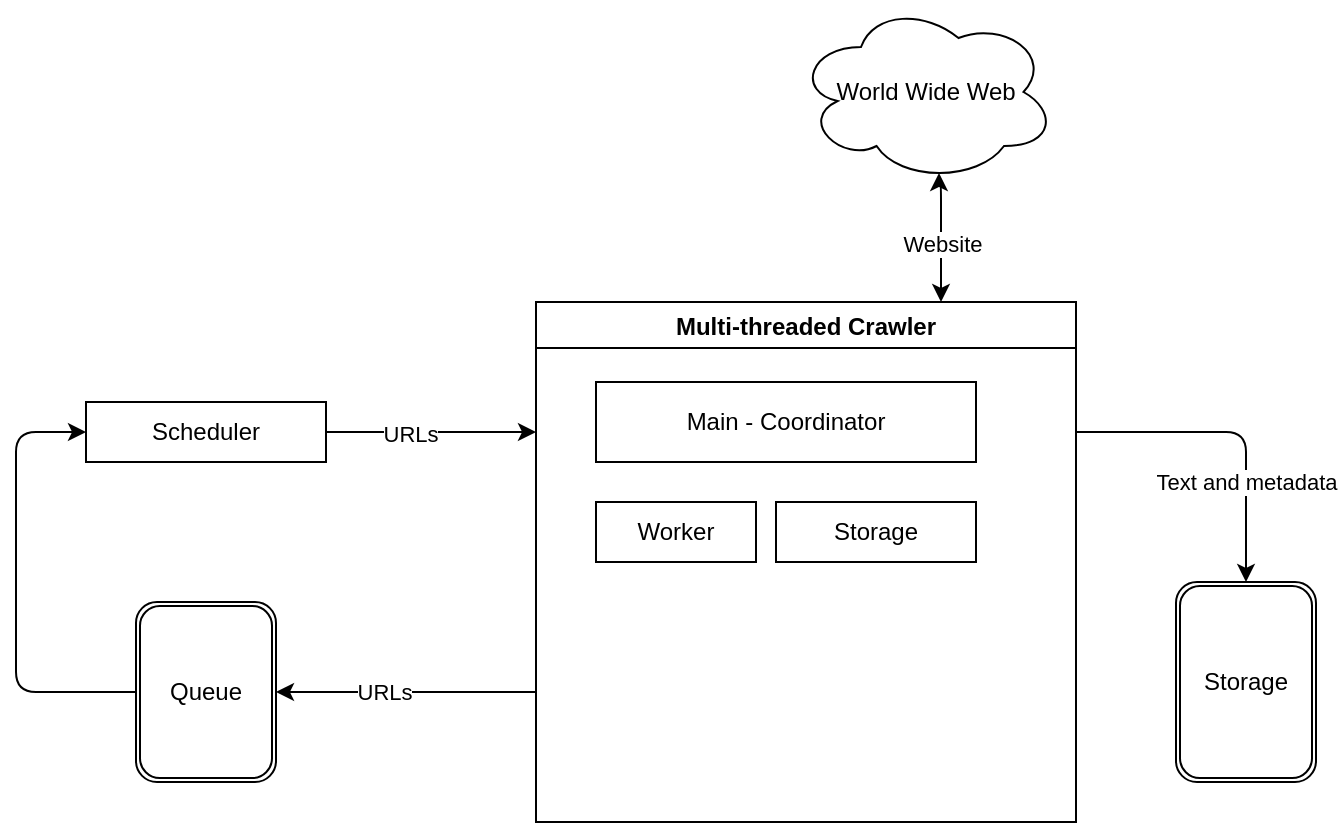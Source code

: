 <mxfile>
    <diagram id="ZSHq0pJPqs6ZMsepr9IL" name="Seite-1">
        <mxGraphModel dx="886" dy="512" grid="1" gridSize="10" guides="1" tooltips="1" connect="1" arrows="1" fold="1" page="1" pageScale="1" pageWidth="827" pageHeight="1169" math="0" shadow="0">
            <root>
                <mxCell id="0"/>
                <mxCell id="1" parent="0"/>
                <mxCell id="2" value="World Wide Web" style="ellipse;shape=cloud;whiteSpace=wrap;html=1;" vertex="1" parent="1">
                    <mxGeometry x="430" y="10" width="130" height="90" as="geometry"/>
                </mxCell>
                <mxCell id="6" value="Scheduler" style="rounded=0;whiteSpace=wrap;html=1;" vertex="1" parent="1">
                    <mxGeometry x="75" y="210" width="120" height="30" as="geometry"/>
                </mxCell>
                <mxCell id="7" value="Queue" style="shape=ext;double=1;rounded=1;whiteSpace=wrap;html=1;" vertex="1" parent="1">
                    <mxGeometry x="100" y="310" width="70" height="90" as="geometry"/>
                </mxCell>
                <mxCell id="8" value="Storage" style="shape=ext;double=1;rounded=1;whiteSpace=wrap;html=1;" vertex="1" parent="1">
                    <mxGeometry x="620" y="300" width="70" height="100" as="geometry"/>
                </mxCell>
                <mxCell id="11" value="" style="edgeStyle=elbowEdgeStyle;elbow=vertical;endArrow=classic;html=1;exitX=0;exitY=0.5;exitDx=0;exitDy=0;entryX=0;entryY=0.5;entryDx=0;entryDy=0;" edge="1" parent="1" source="7" target="6">
                    <mxGeometry width="50" height="50" relative="1" as="geometry">
                        <mxPoint x="-30" y="360" as="sourcePoint"/>
                        <mxPoint x="20" y="310" as="targetPoint"/>
                        <Array as="points">
                            <mxPoint x="40" y="320"/>
                        </Array>
                    </mxGeometry>
                </mxCell>
                <mxCell id="12" value="Multi-threaded Crawler" style="swimlane;" vertex="1" parent="1">
                    <mxGeometry x="300" y="160" width="270" height="260" as="geometry">
                        <mxRectangle x="300" y="160" width="160" height="23" as="alternateBounds"/>
                    </mxGeometry>
                </mxCell>
                <mxCell id="21" value="Main - Coordinator" style="rounded=0;whiteSpace=wrap;html=1;" vertex="1" parent="12">
                    <mxGeometry x="30" y="40" width="190" height="40" as="geometry"/>
                </mxCell>
                <mxCell id="22" value="Worker" style="rounded=0;whiteSpace=wrap;html=1;" vertex="1" parent="12">
                    <mxGeometry x="30" y="100" width="80" height="30" as="geometry"/>
                </mxCell>
                <mxCell id="23" value="Storage" style="rounded=0;whiteSpace=wrap;html=1;" vertex="1" parent="12">
                    <mxGeometry x="120" y="100" width="100" height="30" as="geometry"/>
                </mxCell>
                <mxCell id="13" value="" style="edgeStyle=elbowEdgeStyle;elbow=vertical;endArrow=classic;html=1;entryX=0.75;entryY=0;entryDx=0;entryDy=0;exitX=0.55;exitY=0.95;exitDx=0;exitDy=0;exitPerimeter=0;startArrow=classic;startFill=1;" edge="1" parent="1" source="2" target="12">
                    <mxGeometry width="50" height="50" relative="1" as="geometry">
                        <mxPoint x="510" y="190" as="sourcePoint"/>
                        <mxPoint x="560" y="140" as="targetPoint"/>
                        <Array as="points">
                            <mxPoint x="360" y="100"/>
                        </Array>
                    </mxGeometry>
                </mxCell>
                <mxCell id="20" value="Website" style="edgeLabel;html=1;align=center;verticalAlign=middle;resizable=0;points=[];" vertex="1" connectable="0" parent="13">
                    <mxGeometry x="0.355" relative="1" as="geometry">
                        <mxPoint y="-8" as="offset"/>
                    </mxGeometry>
                </mxCell>
                <mxCell id="14" value="" style="edgeStyle=elbowEdgeStyle;elbow=vertical;endArrow=classic;html=1;entryX=0.5;entryY=0;entryDx=0;entryDy=0;exitX=1;exitY=0.25;exitDx=0;exitDy=0;" edge="1" parent="1" source="12" target="8">
                    <mxGeometry width="50" height="50" relative="1" as="geometry">
                        <mxPoint x="570" y="270" as="sourcePoint"/>
                        <mxPoint x="670" y="230" as="targetPoint"/>
                        <Array as="points">
                            <mxPoint x="670" y="225"/>
                        </Array>
                    </mxGeometry>
                </mxCell>
                <mxCell id="19" value="Text and metadata" style="edgeLabel;html=1;align=center;verticalAlign=middle;resizable=0;points=[];" vertex="1" connectable="0" parent="14">
                    <mxGeometry x="-0.222" y="1" relative="1" as="geometry">
                        <mxPoint x="23" y="26" as="offset"/>
                    </mxGeometry>
                </mxCell>
                <mxCell id="15" value="" style="edgeStyle=elbowEdgeStyle;elbow=horizontal;endArrow=classic;html=1;entryX=1;entryY=0.5;entryDx=0;entryDy=0;exitX=0;exitY=0.75;exitDx=0;exitDy=0;" edge="1" parent="1" source="12" target="7">
                    <mxGeometry width="50" height="50" relative="1" as="geometry">
                        <mxPoint x="300" y="370" as="sourcePoint"/>
                        <mxPoint x="320" y="320" as="targetPoint"/>
                    </mxGeometry>
                </mxCell>
                <mxCell id="17" value="URLs" style="edgeLabel;html=1;align=center;verticalAlign=middle;resizable=0;points=[];" vertex="1" connectable="0" parent="15">
                    <mxGeometry x="0.175" relative="1" as="geometry">
                        <mxPoint as="offset"/>
                    </mxGeometry>
                </mxCell>
                <mxCell id="16" value="" style="edgeStyle=elbowEdgeStyle;elbow=horizontal;endArrow=classic;html=1;exitX=1;exitY=0.5;exitDx=0;exitDy=0;entryX=0;entryY=0.25;entryDx=0;entryDy=0;" edge="1" parent="1" source="6" target="12">
                    <mxGeometry width="50" height="50" relative="1" as="geometry">
                        <mxPoint x="280" y="280" as="sourcePoint"/>
                        <mxPoint x="280" y="270" as="targetPoint"/>
                    </mxGeometry>
                </mxCell>
                <mxCell id="18" value="URLs" style="edgeLabel;html=1;align=center;verticalAlign=middle;resizable=0;points=[];" vertex="1" connectable="0" parent="16">
                    <mxGeometry x="-0.212" y="-1" relative="1" as="geometry">
                        <mxPoint as="offset"/>
                    </mxGeometry>
                </mxCell>
            </root>
        </mxGraphModel>
    </diagram>
</mxfile>